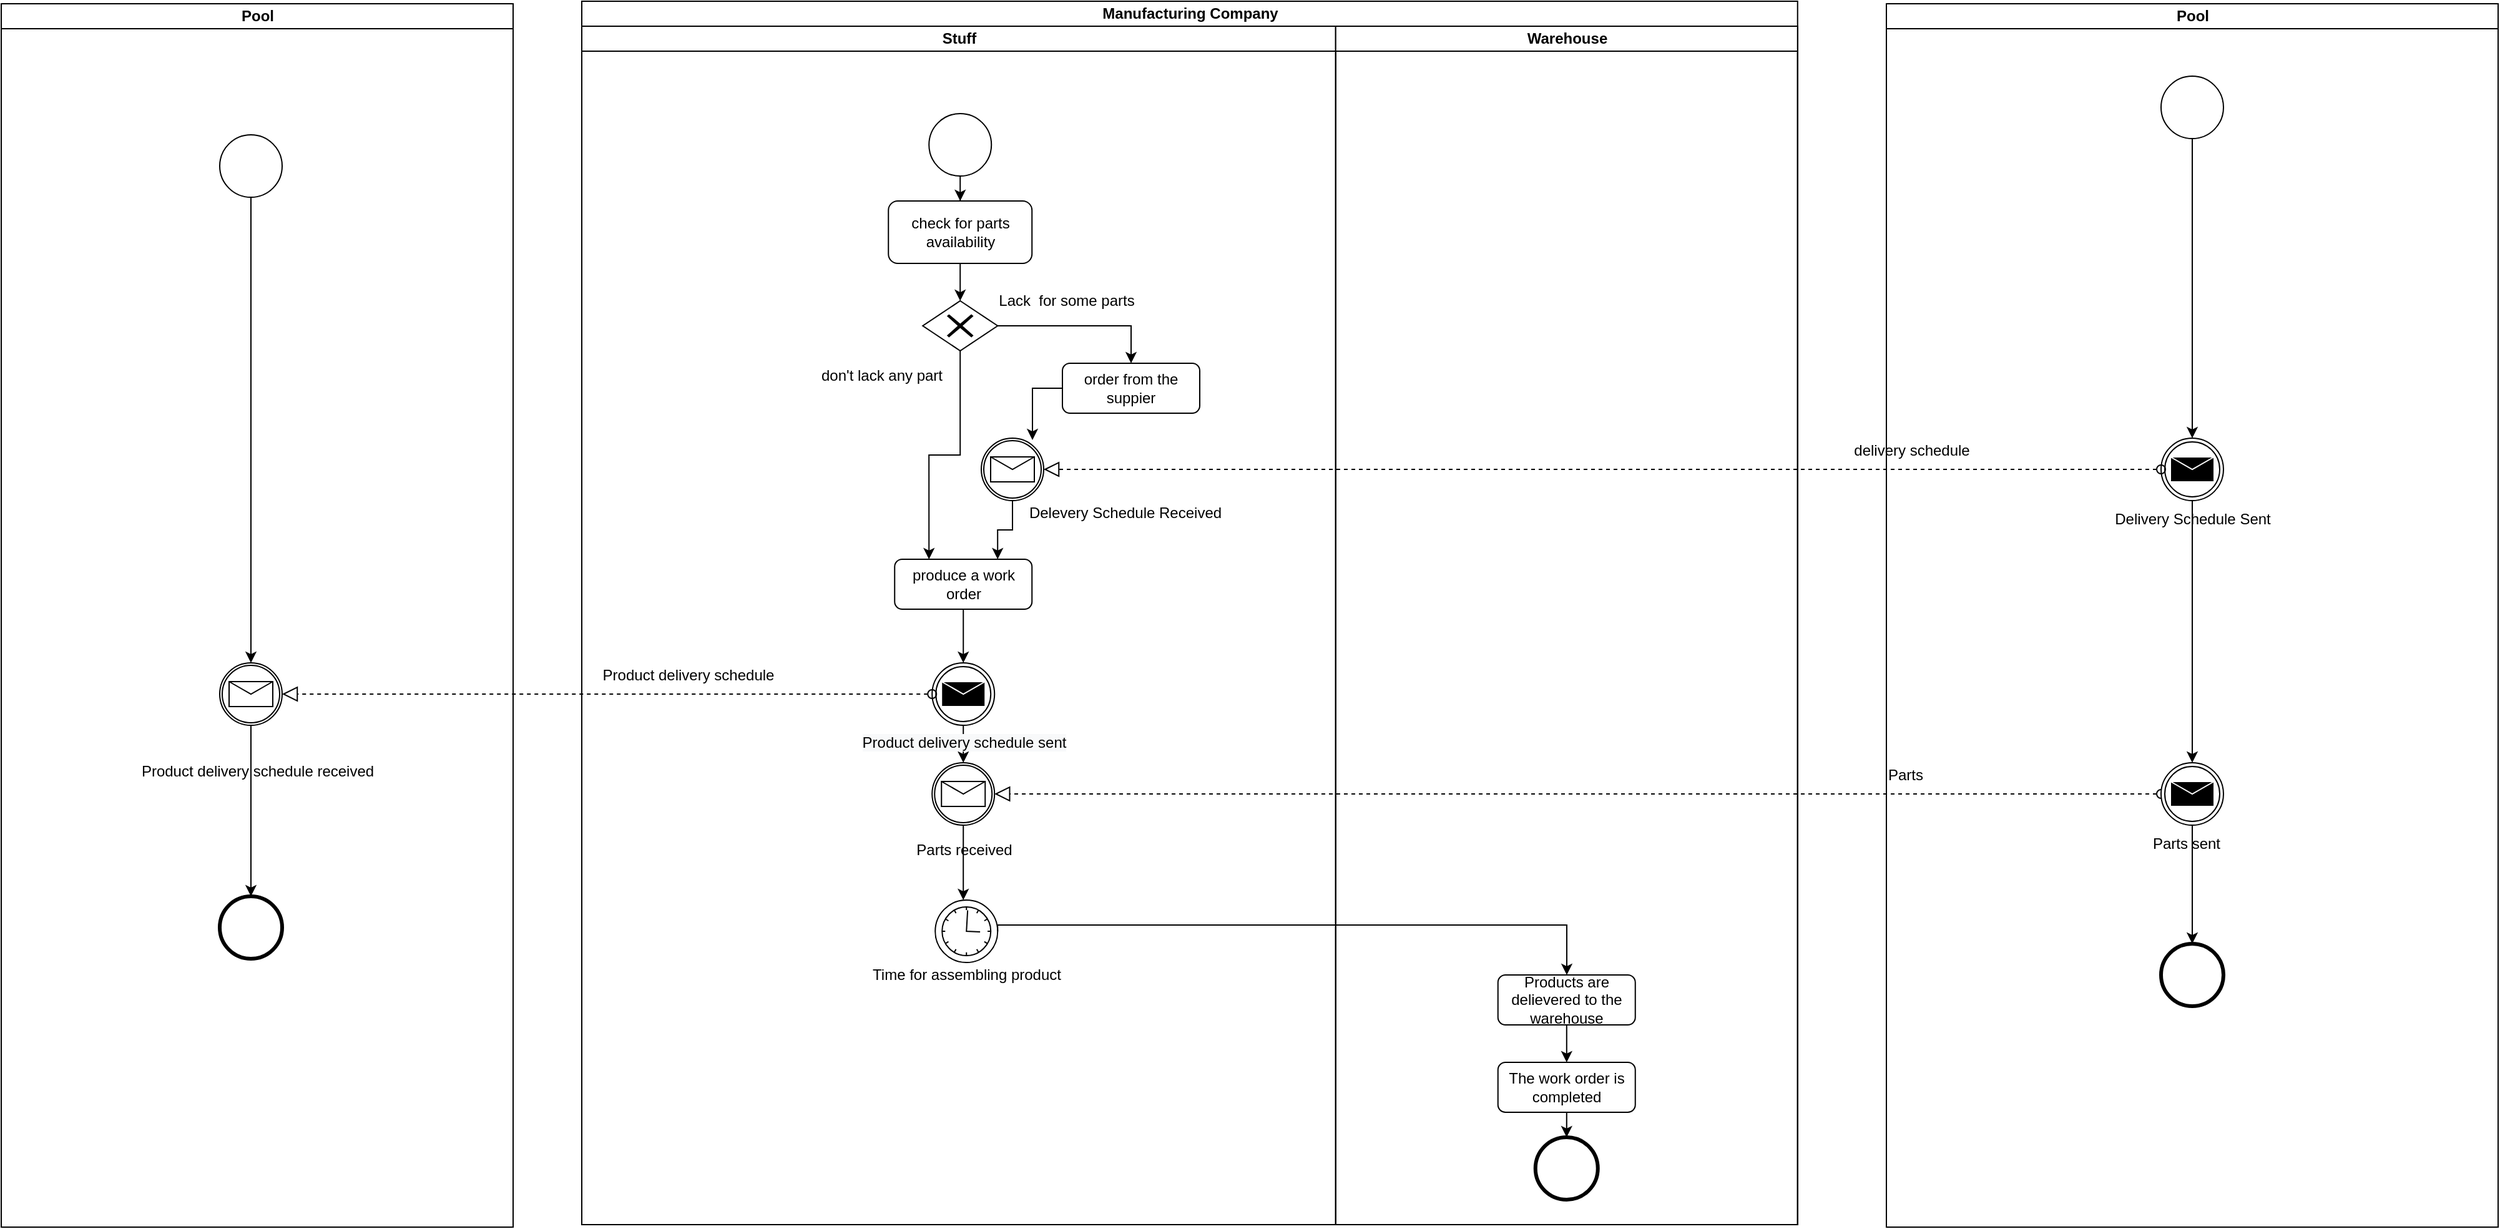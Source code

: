 <mxfile version="13.8.5" type="github">
  <diagram id="CeABuaRNACaWVLpUSR1B" name="Page-1">
    <mxGraphModel dx="3539" dy="2097" grid="1" gridSize="10" guides="1" tooltips="1" connect="1" arrows="1" fold="1" page="1" pageScale="1" pageWidth="1169" pageHeight="827" math="0" shadow="0">
      <root>
        <mxCell id="0" />
        <mxCell id="1" parent="0" />
        <mxCell id="9Wle55wn9ASXjGE3kVbj-83" value="Manufacturing Company" style="swimlane;html=1;childLayout=stackLayout;resizeParent=1;resizeParentMax=0;startSize=20;" parent="1" vertex="1">
          <mxGeometry x="400" y="-700" width="973.87" height="980" as="geometry" />
        </mxCell>
        <mxCell id="9Wle55wn9ASXjGE3kVbj-84" value="Stuff" style="swimlane;html=1;startSize=20;" parent="9Wle55wn9ASXjGE3kVbj-83" vertex="1">
          <mxGeometry y="20" width="603.87" height="960" as="geometry" />
        </mxCell>
        <mxCell id="9Wle55wn9ASXjGE3kVbj-87" value="" style="ellipse;whiteSpace=wrap;html=1;" parent="9Wle55wn9ASXjGE3kVbj-84" vertex="1">
          <mxGeometry x="278.12" y="70" width="50" height="50" as="geometry" />
        </mxCell>
        <mxCell id="9Wle55wn9ASXjGE3kVbj-88" value="check for parts availability" style="shape=ext;rounded=1;html=1;whiteSpace=wrap;" parent="9Wle55wn9ASXjGE3kVbj-84" vertex="1">
          <mxGeometry x="245.62" y="140" width="115" height="50" as="geometry" />
        </mxCell>
        <mxCell id="9Wle55wn9ASXjGE3kVbj-89" style="edgeStyle=orthogonalEdgeStyle;rounded=0;orthogonalLoop=1;jettySize=auto;html=1;entryX=0.5;entryY=0;entryDx=0;entryDy=0;" parent="9Wle55wn9ASXjGE3kVbj-84" source="9Wle55wn9ASXjGE3kVbj-87" target="9Wle55wn9ASXjGE3kVbj-88" edge="1">
          <mxGeometry relative="1" as="geometry" />
        </mxCell>
        <mxCell id="9Wle55wn9ASXjGE3kVbj-91" value="" style="shape=mxgraph.bpmn.shape;html=1;verticalLabelPosition=bottom;labelBackgroundColor=#ffffff;verticalAlign=top;align=center;perimeter=rhombusPerimeter;background=gateway;outlineConnect=0;outline=none;symbol=exclusiveGw;" parent="9Wle55wn9ASXjGE3kVbj-84" vertex="1">
          <mxGeometry x="273.12" y="220" width="60" height="40" as="geometry" />
        </mxCell>
        <mxCell id="9Wle55wn9ASXjGE3kVbj-92" style="edgeStyle=orthogonalEdgeStyle;rounded=0;orthogonalLoop=1;jettySize=auto;html=1;" parent="9Wle55wn9ASXjGE3kVbj-84" source="9Wle55wn9ASXjGE3kVbj-88" target="9Wle55wn9ASXjGE3kVbj-91" edge="1">
          <mxGeometry relative="1" as="geometry" />
        </mxCell>
        <mxCell id="9Wle55wn9ASXjGE3kVbj-93" value="produce a work order" style="shape=ext;rounded=1;html=1;whiteSpace=wrap;" parent="9Wle55wn9ASXjGE3kVbj-84" vertex="1">
          <mxGeometry x="250.62" y="427" width="110" height="40" as="geometry" />
        </mxCell>
        <mxCell id="9Wle55wn9ASXjGE3kVbj-90" style="edgeStyle=orthogonalEdgeStyle;rounded=0;orthogonalLoop=1;jettySize=auto;html=1;entryX=0.25;entryY=0;entryDx=0;entryDy=0;" parent="9Wle55wn9ASXjGE3kVbj-84" source="9Wle55wn9ASXjGE3kVbj-91" target="9Wle55wn9ASXjGE3kVbj-93" edge="1">
          <mxGeometry relative="1" as="geometry" />
        </mxCell>
        <mxCell id="9Wle55wn9ASXjGE3kVbj-104" value="order from the suppier" style="shape=ext;rounded=1;html=1;whiteSpace=wrap;" parent="9Wle55wn9ASXjGE3kVbj-84" vertex="1">
          <mxGeometry x="385" y="270" width="110" height="40" as="geometry" />
        </mxCell>
        <mxCell id="9Wle55wn9ASXjGE3kVbj-105" style="edgeStyle=orthogonalEdgeStyle;rounded=0;orthogonalLoop=1;jettySize=auto;html=1;entryX=0.5;entryY=0;entryDx=0;entryDy=0;" parent="9Wle55wn9ASXjGE3kVbj-84" source="9Wle55wn9ASXjGE3kVbj-91" target="9Wle55wn9ASXjGE3kVbj-104" edge="1">
          <mxGeometry relative="1" as="geometry" />
        </mxCell>
        <mxCell id="9Wle55wn9ASXjGE3kVbj-106" value="Lack&amp;nbsp; for some parts" style="text;html=1;align=center;verticalAlign=middle;resizable=0;points=[];autosize=1;" parent="9Wle55wn9ASXjGE3kVbj-84" vertex="1">
          <mxGeometry x="328.12" y="210" width="120" height="20" as="geometry" />
        </mxCell>
        <mxCell id="9Wle55wn9ASXjGE3kVbj-107" value="don&#39;t lack any part" style="text;html=1;align=center;verticalAlign=middle;resizable=0;points=[];autosize=1;" parent="9Wle55wn9ASXjGE3kVbj-84" vertex="1">
          <mxGeometry x="185" y="270" width="110" height="20" as="geometry" />
        </mxCell>
        <mxCell id="9Wle55wn9ASXjGE3kVbj-123" value="Product delivery schedule" style="text;html=1;align=center;verticalAlign=middle;resizable=0;points=[];autosize=1;" parent="9Wle55wn9ASXjGE3kVbj-84" vertex="1">
          <mxGeometry x="10" y="510" width="150" height="20" as="geometry" />
        </mxCell>
        <mxCell id="_aZMvhkOhM3LjonHU1bp-8" style="edgeStyle=orthogonalEdgeStyle;rounded=0;orthogonalLoop=1;jettySize=auto;html=1;entryX=0.75;entryY=0;entryDx=0;entryDy=0;" edge="1" parent="9Wle55wn9ASXjGE3kVbj-84" source="_aZMvhkOhM3LjonHU1bp-6" target="9Wle55wn9ASXjGE3kVbj-93">
          <mxGeometry relative="1" as="geometry" />
        </mxCell>
        <mxCell id="_aZMvhkOhM3LjonHU1bp-6" value="" style="shape=mxgraph.bpmn.shape;html=1;verticalLabelPosition=bottom;labelBackgroundColor=#ffffff;verticalAlign=top;align=center;perimeter=ellipsePerimeter;outlineConnect=0;outline=catching;symbol=message;" vertex="1" parent="9Wle55wn9ASXjGE3kVbj-84">
          <mxGeometry x="320" y="330" width="50" height="50" as="geometry" />
        </mxCell>
        <mxCell id="_aZMvhkOhM3LjonHU1bp-7" style="edgeStyle=orthogonalEdgeStyle;rounded=0;orthogonalLoop=1;jettySize=auto;html=1;entryX=0.82;entryY=0.031;entryDx=0;entryDy=0;entryPerimeter=0;" edge="1" parent="9Wle55wn9ASXjGE3kVbj-84" source="9Wle55wn9ASXjGE3kVbj-104" target="_aZMvhkOhM3LjonHU1bp-6">
          <mxGeometry relative="1" as="geometry">
            <mxPoint x="785" y="-390" as="sourcePoint" />
            <mxPoint x="740.82" y="-251.76" as="targetPoint" />
          </mxGeometry>
        </mxCell>
        <mxCell id="_aZMvhkOhM3LjonHU1bp-11" value="Delevery Schedule Received" style="text;html=1;align=center;verticalAlign=middle;resizable=0;points=[];autosize=1;" vertex="1" parent="9Wle55wn9ASXjGE3kVbj-84">
          <mxGeometry x="350" y="380" width="170" height="20" as="geometry" />
        </mxCell>
        <mxCell id="_aZMvhkOhM3LjonHU1bp-17" style="edgeStyle=orthogonalEdgeStyle;rounded=0;orthogonalLoop=1;jettySize=auto;html=1;" edge="1" parent="9Wle55wn9ASXjGE3kVbj-84" source="_aZMvhkOhM3LjonHU1bp-15" target="_aZMvhkOhM3LjonHU1bp-28">
          <mxGeometry relative="1" as="geometry">
            <mxPoint x="305.6" y="590" as="targetPoint" />
          </mxGeometry>
        </mxCell>
        <mxCell id="_aZMvhkOhM3LjonHU1bp-15" value="&lt;span style=&quot;background-color: rgb(248 , 249 , 250)&quot;&gt;Product delivery schedule sent&lt;/span&gt;" style="shape=mxgraph.bpmn.shape;html=1;verticalLabelPosition=bottom;labelBackgroundColor=#ffffff;verticalAlign=top;align=center;perimeter=ellipsePerimeter;outlineConnect=0;outline=throwing;symbol=message;" vertex="1" parent="9Wle55wn9ASXjGE3kVbj-84">
          <mxGeometry x="280.62" y="510" width="50" height="50" as="geometry" />
        </mxCell>
        <mxCell id="_aZMvhkOhM3LjonHU1bp-16" value="" style="edgeStyle=orthogonalEdgeStyle;rounded=0;orthogonalLoop=1;jettySize=auto;html=1;" edge="1" parent="9Wle55wn9ASXjGE3kVbj-84" source="9Wle55wn9ASXjGE3kVbj-93" target="_aZMvhkOhM3LjonHU1bp-15">
          <mxGeometry relative="1" as="geometry">
            <mxPoint x="705.6" y="-213" as="sourcePoint" />
            <mxPoint x="705.6" y="-180" as="targetPoint" />
          </mxGeometry>
        </mxCell>
        <mxCell id="_aZMvhkOhM3LjonHU1bp-37" style="edgeStyle=orthogonalEdgeStyle;rounded=0;orthogonalLoop=1;jettySize=auto;html=1;" edge="1" parent="9Wle55wn9ASXjGE3kVbj-84" source="_aZMvhkOhM3LjonHU1bp-28">
          <mxGeometry relative="1" as="geometry">
            <mxPoint x="305.62" y="700" as="targetPoint" />
          </mxGeometry>
        </mxCell>
        <mxCell id="_aZMvhkOhM3LjonHU1bp-28" value="" style="shape=mxgraph.bpmn.shape;html=1;verticalLabelPosition=bottom;labelBackgroundColor=#ffffff;verticalAlign=top;align=center;perimeter=ellipsePerimeter;outlineConnect=0;outline=catching;symbol=message;" vertex="1" parent="9Wle55wn9ASXjGE3kVbj-84">
          <mxGeometry x="280.62" y="590" width="50" height="50" as="geometry" />
        </mxCell>
        <mxCell id="_aZMvhkOhM3LjonHU1bp-38" value="Parts received" style="text;html=1;align=center;verticalAlign=middle;resizable=0;points=[];autosize=1;" vertex="1" parent="9Wle55wn9ASXjGE3kVbj-84">
          <mxGeometry x="260.62" y="650" width="90" height="20" as="geometry" />
        </mxCell>
        <mxCell id="_aZMvhkOhM3LjonHU1bp-40" value="" style="shape=mxgraph.bpmn.shape;html=1;verticalLabelPosition=bottom;labelBackgroundColor=#ffffff;verticalAlign=top;align=center;perimeter=ellipsePerimeter;outlineConnect=0;outline=standard;symbol=timer;" vertex="1" parent="9Wle55wn9ASXjGE3kVbj-84">
          <mxGeometry x="283.12" y="700" width="50" height="50" as="geometry" />
        </mxCell>
        <mxCell id="_aZMvhkOhM3LjonHU1bp-41" value="Time for assembling product" style="text;html=1;align=center;verticalAlign=middle;resizable=0;points=[];autosize=1;" vertex="1" parent="9Wle55wn9ASXjGE3kVbj-84">
          <mxGeometry x="223.12" y="750" width="170" height="20" as="geometry" />
        </mxCell>
        <mxCell id="9Wle55wn9ASXjGE3kVbj-109" style="edgeStyle=orthogonalEdgeStyle;rounded=0;orthogonalLoop=1;jettySize=auto;html=1;exitX=1;exitY=0.5;exitDx=0;exitDy=0;" parent="9Wle55wn9ASXjGE3kVbj-83" source="_aZMvhkOhM3LjonHU1bp-40" target="9Wle55wn9ASXjGE3kVbj-108" edge="1">
          <mxGeometry relative="1" as="geometry">
            <mxPoint x="360.62" y="740" as="sourcePoint" />
            <Array as="points">
              <mxPoint x="333" y="740" />
              <mxPoint x="789" y="740" />
            </Array>
          </mxGeometry>
        </mxCell>
        <mxCell id="9Wle55wn9ASXjGE3kVbj-85" value="Warehouse" style="swimlane;html=1;startSize=20;" parent="9Wle55wn9ASXjGE3kVbj-83" vertex="1">
          <mxGeometry x="603.87" y="20" width="370" height="960" as="geometry" />
        </mxCell>
        <mxCell id="9Wle55wn9ASXjGE3kVbj-108" value="Products are delievered to the warehouse" style="shape=ext;rounded=1;html=1;whiteSpace=wrap;" parent="9Wle55wn9ASXjGE3kVbj-85" vertex="1">
          <mxGeometry x="130" y="760" width="110" height="40" as="geometry" />
        </mxCell>
        <mxCell id="9Wle55wn9ASXjGE3kVbj-100" value="The work order is completed" style="shape=ext;rounded=1;html=1;whiteSpace=wrap;" parent="9Wle55wn9ASXjGE3kVbj-85" vertex="1">
          <mxGeometry x="130" y="830" width="110" height="40" as="geometry" />
        </mxCell>
        <mxCell id="9Wle55wn9ASXjGE3kVbj-101" value="" style="shape=mxgraph.bpmn.shape;html=1;verticalLabelPosition=bottom;labelBackgroundColor=#ffffff;verticalAlign=top;align=center;perimeter=ellipsePerimeter;outlineConnect=0;outline=end;symbol=general;" parent="9Wle55wn9ASXjGE3kVbj-85" vertex="1">
          <mxGeometry x="160" y="890" width="50" height="50" as="geometry" />
        </mxCell>
        <mxCell id="9Wle55wn9ASXjGE3kVbj-102" value="" style="edgeStyle=orthogonalEdgeStyle;rounded=0;orthogonalLoop=1;jettySize=auto;html=1;" parent="9Wle55wn9ASXjGE3kVbj-85" source="9Wle55wn9ASXjGE3kVbj-100" target="9Wle55wn9ASXjGE3kVbj-101" edge="1">
          <mxGeometry relative="1" as="geometry" />
        </mxCell>
        <mxCell id="9Wle55wn9ASXjGE3kVbj-110" style="edgeStyle=orthogonalEdgeStyle;rounded=0;orthogonalLoop=1;jettySize=auto;html=1;" parent="9Wle55wn9ASXjGE3kVbj-85" source="9Wle55wn9ASXjGE3kVbj-108" target="9Wle55wn9ASXjGE3kVbj-100" edge="1">
          <mxGeometry relative="1" as="geometry" />
        </mxCell>
        <mxCell id="9Wle55wn9ASXjGE3kVbj-116" value="delivery schedule" style="text;html=1;align=center;verticalAlign=middle;resizable=0;points=[];autosize=1;rotation=0;" parent="1" vertex="1">
          <mxGeometry x="1410" y="-350" width="110" height="20" as="geometry" />
        </mxCell>
        <mxCell id="GAgKo7nQUfbQ1LlvKCvg-1" value="" style="startArrow=oval;startFill=0;startSize=7;endArrow=block;endFill=0;endSize=10;dashed=1;html=1;entryX=1;entryY=0.5;entryDx=0;entryDy=0;exitX=0;exitY=0.5;exitDx=0;exitDy=0;" parent="1" target="_aZMvhkOhM3LjonHU1bp-28" edge="1" source="_aZMvhkOhM3LjonHU1bp-26">
          <mxGeometry width="100" relative="1" as="geometry">
            <mxPoint x="1540" y="-65" as="sourcePoint" />
            <mxPoint x="760.62" y="-65" as="targetPoint" />
          </mxGeometry>
        </mxCell>
        <mxCell id="_aZMvhkOhM3LjonHU1bp-2" value="Pool" style="swimlane;html=1;horizontal=0;startSize=20;rotation=90;" vertex="1" parent="1">
          <mxGeometry x="1200" y="-453" width="980" height="490" as="geometry" />
        </mxCell>
        <mxCell id="_aZMvhkOhM3LjonHU1bp-45" style="edgeStyle=orthogonalEdgeStyle;rounded=0;orthogonalLoop=1;jettySize=auto;html=1;entryX=0.5;entryY=0;entryDx=0;entryDy=0;" edge="1" parent="_aZMvhkOhM3LjonHU1bp-2" source="_aZMvhkOhM3LjonHU1bp-4" target="_aZMvhkOhM3LjonHU1bp-5">
          <mxGeometry relative="1" as="geometry" />
        </mxCell>
        <mxCell id="_aZMvhkOhM3LjonHU1bp-4" value="" style="shape=mxgraph.bpmn.shape;html=1;verticalLabelPosition=bottom;labelBackgroundColor=#ffffff;verticalAlign=top;align=center;perimeter=ellipsePerimeter;outlineConnect=0;outline=standard;symbol=general;" vertex="1" parent="_aZMvhkOhM3LjonHU1bp-2">
          <mxGeometry x="465" y="-187" width="50" height="50" as="geometry" />
        </mxCell>
        <mxCell id="_aZMvhkOhM3LjonHU1bp-46" style="edgeStyle=orthogonalEdgeStyle;rounded=0;orthogonalLoop=1;jettySize=auto;html=1;" edge="1" parent="_aZMvhkOhM3LjonHU1bp-2" source="_aZMvhkOhM3LjonHU1bp-5" target="_aZMvhkOhM3LjonHU1bp-26">
          <mxGeometry relative="1" as="geometry" />
        </mxCell>
        <mxCell id="_aZMvhkOhM3LjonHU1bp-5" value="" style="shape=mxgraph.bpmn.shape;html=1;verticalLabelPosition=bottom;labelBackgroundColor=#ffffff;verticalAlign=top;align=center;perimeter=ellipsePerimeter;outlineConnect=0;outline=throwing;symbol=message;" vertex="1" parent="_aZMvhkOhM3LjonHU1bp-2">
          <mxGeometry x="465" y="103" width="50" height="50" as="geometry" />
        </mxCell>
        <mxCell id="_aZMvhkOhM3LjonHU1bp-12" value="Delivery Schedule Sent" style="text;html=1;align=center;verticalAlign=middle;resizable=0;points=[];autosize=1;" vertex="1" parent="_aZMvhkOhM3LjonHU1bp-2">
          <mxGeometry x="420" y="158" width="140" height="20" as="geometry" />
        </mxCell>
        <mxCell id="_aZMvhkOhM3LjonHU1bp-48" style="edgeStyle=orthogonalEdgeStyle;rounded=0;orthogonalLoop=1;jettySize=auto;html=1;entryX=0.5;entryY=0;entryDx=0;entryDy=0;" edge="1" parent="_aZMvhkOhM3LjonHU1bp-2" source="_aZMvhkOhM3LjonHU1bp-26" target="_aZMvhkOhM3LjonHU1bp-47">
          <mxGeometry relative="1" as="geometry" />
        </mxCell>
        <mxCell id="_aZMvhkOhM3LjonHU1bp-26" value="" style="shape=mxgraph.bpmn.shape;html=1;verticalLabelPosition=bottom;labelBackgroundColor=#ffffff;verticalAlign=top;align=center;perimeter=ellipsePerimeter;outlineConnect=0;outline=throwing;symbol=message;" vertex="1" parent="_aZMvhkOhM3LjonHU1bp-2">
          <mxGeometry x="465" y="363" width="50" height="50" as="geometry" />
        </mxCell>
        <mxCell id="_aZMvhkOhM3LjonHU1bp-27" value="Parts sent" style="text;html=1;align=center;verticalAlign=middle;resizable=0;points=[];autosize=1;" vertex="1" parent="_aZMvhkOhM3LjonHU1bp-2">
          <mxGeometry x="450" y="418" width="70" height="20" as="geometry" />
        </mxCell>
        <mxCell id="_aZMvhkOhM3LjonHU1bp-47" value="" style="shape=mxgraph.bpmn.shape;html=1;verticalLabelPosition=bottom;labelBackgroundColor=#ffffff;verticalAlign=top;align=center;perimeter=ellipsePerimeter;outlineConnect=0;outline=end;symbol=general;" vertex="1" parent="_aZMvhkOhM3LjonHU1bp-2">
          <mxGeometry x="465" y="508" width="50" height="50" as="geometry" />
        </mxCell>
        <mxCell id="_aZMvhkOhM3LjonHU1bp-9" value="" style="startArrow=oval;startFill=0;startSize=7;endArrow=block;endFill=0;endSize=10;dashed=1;html=1;exitX=0;exitY=0.5;exitDx=0;exitDy=0;entryX=1;entryY=0.5;entryDx=0;entryDy=0;" edge="1" parent="1" source="_aZMvhkOhM3LjonHU1bp-5" target="_aZMvhkOhM3LjonHU1bp-6">
          <mxGeometry width="100" relative="1" as="geometry">
            <mxPoint x="1080" y="-90" as="sourcePoint" />
            <mxPoint x="1180" y="-90" as="targetPoint" />
          </mxGeometry>
        </mxCell>
        <mxCell id="_aZMvhkOhM3LjonHU1bp-20" value="" style="startArrow=oval;startFill=0;startSize=7;endArrow=block;endFill=0;endSize=10;dashed=1;html=1;entryX=1;entryY=0.5;entryDx=0;entryDy=0;" edge="1" parent="1" source="_aZMvhkOhM3LjonHU1bp-15" target="_aZMvhkOhM3LjonHU1bp-23">
          <mxGeometry width="100" relative="1" as="geometry">
            <mxPoint x="730" y="-90" as="sourcePoint" />
            <mxPoint x="230" y="-145" as="targetPoint" />
          </mxGeometry>
        </mxCell>
        <mxCell id="_aZMvhkOhM3LjonHU1bp-22" value="Pool" style="swimlane;html=1;horizontal=0;startSize=20;rotation=90;" vertex="1" parent="1">
          <mxGeometry x="-350" y="-413" width="980" height="410" as="geometry" />
        </mxCell>
        <mxCell id="_aZMvhkOhM3LjonHU1bp-44" style="edgeStyle=orthogonalEdgeStyle;rounded=0;orthogonalLoop=1;jettySize=auto;html=1;" edge="1" parent="_aZMvhkOhM3LjonHU1bp-22" source="_aZMvhkOhM3LjonHU1bp-23" target="_aZMvhkOhM3LjonHU1bp-43">
          <mxGeometry relative="1" as="geometry" />
        </mxCell>
        <mxCell id="_aZMvhkOhM3LjonHU1bp-23" value="" style="shape=mxgraph.bpmn.shape;html=1;verticalLabelPosition=bottom;labelBackgroundColor=#ffffff;verticalAlign=top;align=center;perimeter=ellipsePerimeter;outlineConnect=0;outline=catching;symbol=message;" vertex="1" parent="_aZMvhkOhM3LjonHU1bp-22">
          <mxGeometry x="460" y="243" width="50" height="50" as="geometry" />
        </mxCell>
        <mxCell id="_aZMvhkOhM3LjonHU1bp-21" value="Product delivery schedule received" style="text;html=1;align=center;verticalAlign=middle;resizable=0;points=[];autosize=1;" vertex="1" parent="_aZMvhkOhM3LjonHU1bp-22">
          <mxGeometry x="390" y="320" width="200" height="20" as="geometry" />
        </mxCell>
        <mxCell id="_aZMvhkOhM3LjonHU1bp-25" style="edgeStyle=orthogonalEdgeStyle;rounded=0;orthogonalLoop=1;jettySize=auto;html=1;" edge="1" parent="_aZMvhkOhM3LjonHU1bp-22" source="_aZMvhkOhM3LjonHU1bp-24" target="_aZMvhkOhM3LjonHU1bp-23">
          <mxGeometry relative="1" as="geometry" />
        </mxCell>
        <mxCell id="_aZMvhkOhM3LjonHU1bp-24" value="" style="shape=mxgraph.bpmn.shape;html=1;verticalLabelPosition=bottom;labelBackgroundColor=#ffffff;verticalAlign=top;align=center;perimeter=ellipsePerimeter;outlineConnect=0;outline=standard;symbol=general;" vertex="1" parent="_aZMvhkOhM3LjonHU1bp-22">
          <mxGeometry x="460" y="-180" width="50" height="50" as="geometry" />
        </mxCell>
        <mxCell id="_aZMvhkOhM3LjonHU1bp-43" value="" style="shape=mxgraph.bpmn.shape;html=1;verticalLabelPosition=bottom;labelBackgroundColor=#ffffff;verticalAlign=top;align=center;perimeter=ellipsePerimeter;outlineConnect=0;outline=end;symbol=general;" vertex="1" parent="_aZMvhkOhM3LjonHU1bp-22">
          <mxGeometry x="460" y="430" width="50" height="50" as="geometry" />
        </mxCell>
        <mxCell id="GAgKo7nQUfbQ1LlvKCvg-2" value="Parts" style="text;html=1;align=center;verticalAlign=middle;resizable=0;points=[];autosize=1;" parent="1" vertex="1">
          <mxGeometry x="1440" y="-90" width="40" height="20" as="geometry" />
        </mxCell>
      </root>
    </mxGraphModel>
  </diagram>
</mxfile>
